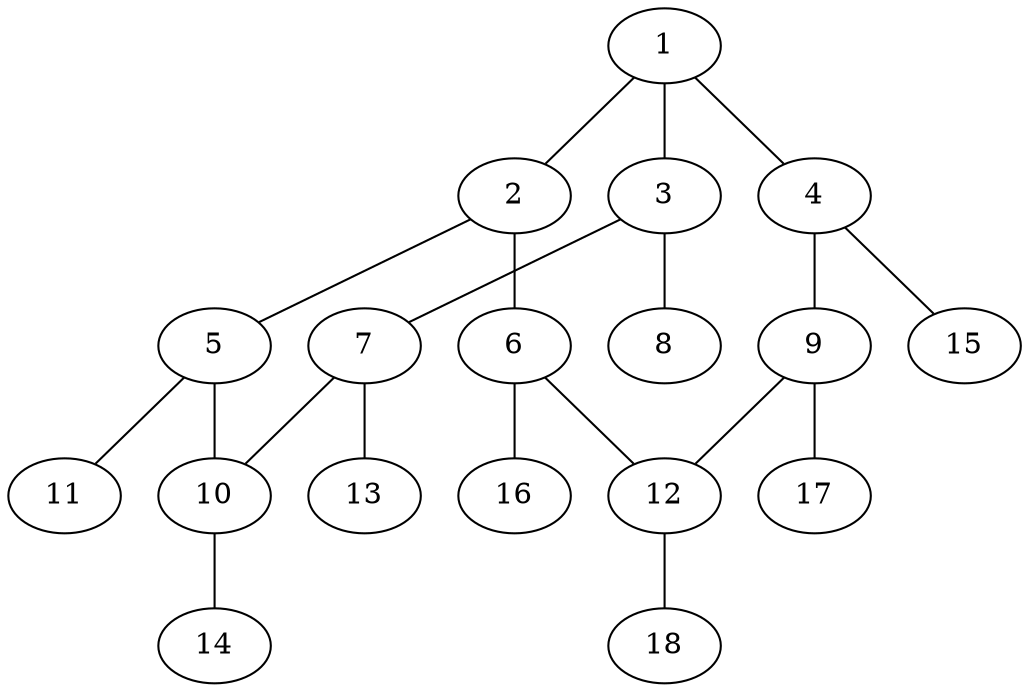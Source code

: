 graph molecule_3718 {
	1	 [chem=C];
	2	 [chem=C];
	1 -- 2	 [valence=2];
	3	 [chem=C];
	1 -- 3	 [valence=1];
	4	 [chem=C];
	1 -- 4	 [valence=1];
	5	 [chem=C];
	2 -- 5	 [valence=1];
	6	 [chem=C];
	2 -- 6	 [valence=1];
	7	 [chem=C];
	3 -- 7	 [valence=1];
	8	 [chem=O];
	3 -- 8	 [valence=2];
	9	 [chem=C];
	4 -- 9	 [valence=2];
	15	 [chem=H];
	4 -- 15	 [valence=1];
	10	 [chem=C];
	5 -- 10	 [valence=1];
	11	 [chem=O];
	5 -- 11	 [valence=2];
	12	 [chem=C];
	6 -- 12	 [valence=2];
	16	 [chem=H];
	6 -- 16	 [valence=1];
	7 -- 10	 [valence=2];
	13	 [chem=Cl];
	7 -- 13	 [valence=1];
	9 -- 12	 [valence=1];
	17	 [chem=H];
	9 -- 17	 [valence=1];
	14	 [chem=Cl];
	10 -- 14	 [valence=1];
	18	 [chem=H];
	12 -- 18	 [valence=1];
}
